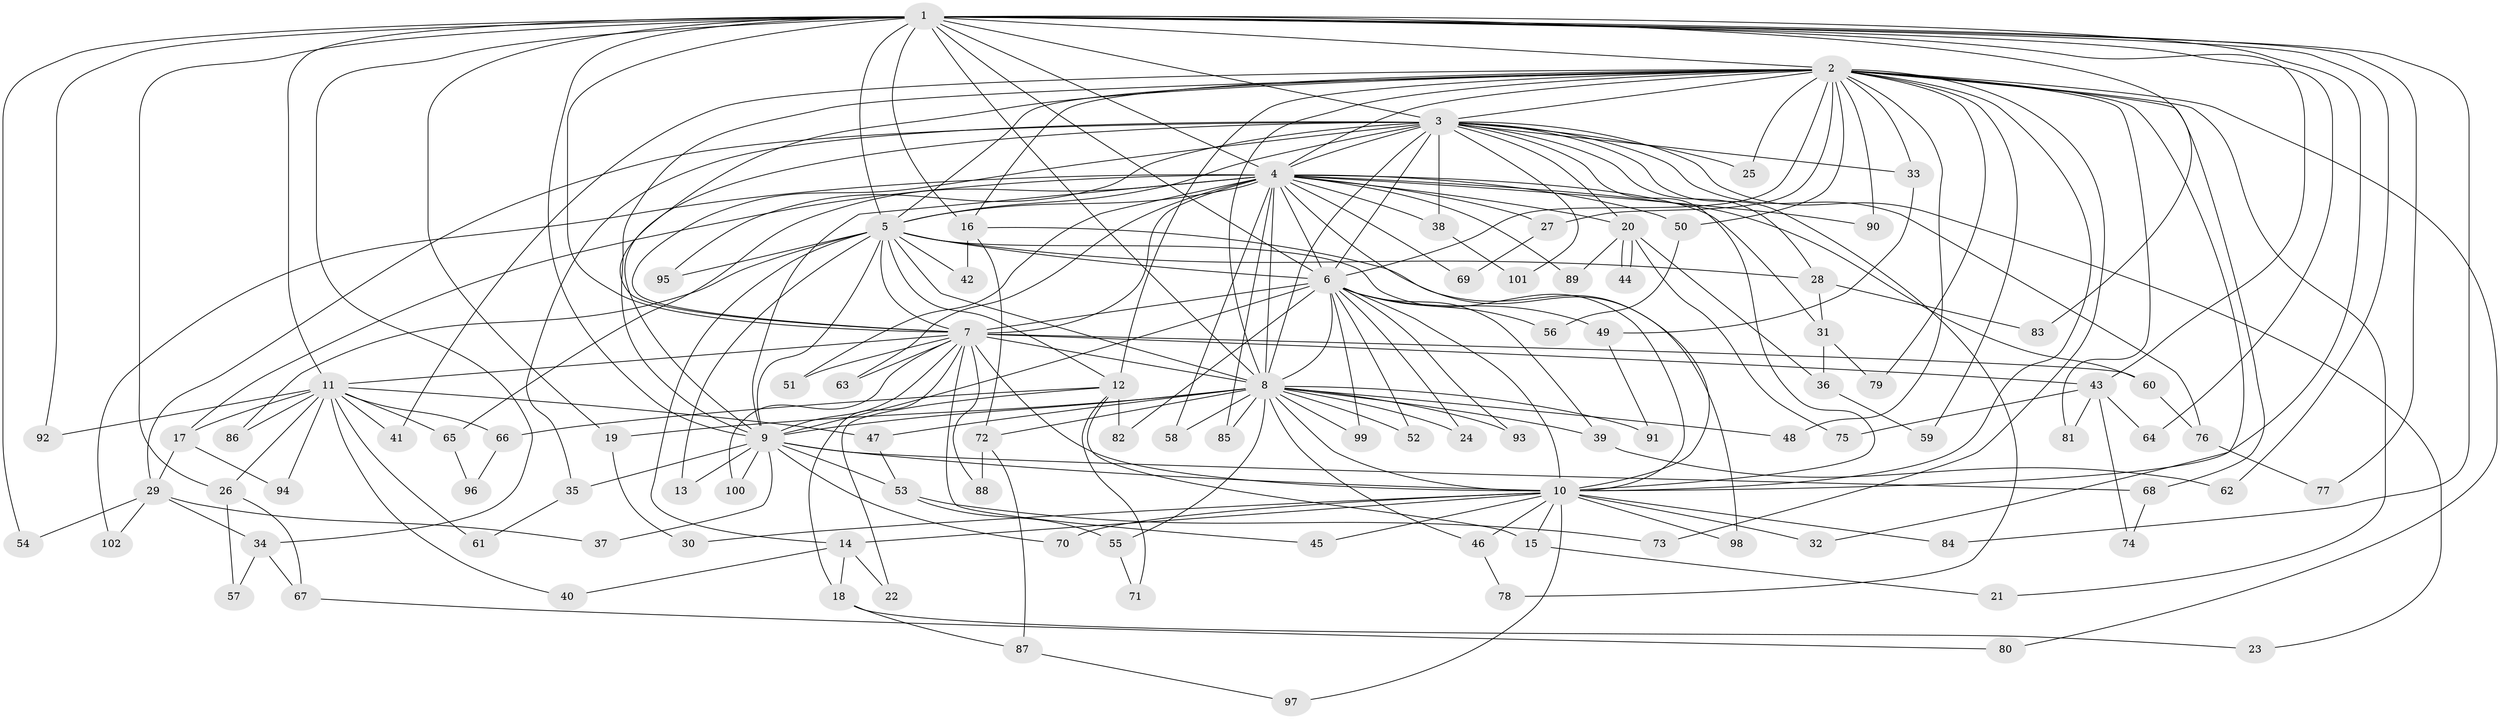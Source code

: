 // coarse degree distribution, {19: 0.03333333333333333, 14: 0.03333333333333333, 16: 0.03333333333333333, 10: 0.03333333333333333, 9: 0.06666666666666667, 11: 0.06666666666666667, 8: 0.03333333333333333, 5: 0.06666666666666667, 3: 0.06666666666666667, 4: 0.06666666666666667, 2: 0.4666666666666667, 1: 0.03333333333333333}
// Generated by graph-tools (version 1.1) at 2025/17/03/04/25 18:17:31]
// undirected, 102 vertices, 229 edges
graph export_dot {
graph [start="1"]
  node [color=gray90,style=filled];
  1;
  2;
  3;
  4;
  5;
  6;
  7;
  8;
  9;
  10;
  11;
  12;
  13;
  14;
  15;
  16;
  17;
  18;
  19;
  20;
  21;
  22;
  23;
  24;
  25;
  26;
  27;
  28;
  29;
  30;
  31;
  32;
  33;
  34;
  35;
  36;
  37;
  38;
  39;
  40;
  41;
  42;
  43;
  44;
  45;
  46;
  47;
  48;
  49;
  50;
  51;
  52;
  53;
  54;
  55;
  56;
  57;
  58;
  59;
  60;
  61;
  62;
  63;
  64;
  65;
  66;
  67;
  68;
  69;
  70;
  71;
  72;
  73;
  74;
  75;
  76;
  77;
  78;
  79;
  80;
  81;
  82;
  83;
  84;
  85;
  86;
  87;
  88;
  89;
  90;
  91;
  92;
  93;
  94;
  95;
  96;
  97;
  98;
  99;
  100;
  101;
  102;
  1 -- 2;
  1 -- 3;
  1 -- 4;
  1 -- 5;
  1 -- 6;
  1 -- 7;
  1 -- 8;
  1 -- 9;
  1 -- 10;
  1 -- 11;
  1 -- 16;
  1 -- 19;
  1 -- 26;
  1 -- 34;
  1 -- 43;
  1 -- 54;
  1 -- 62;
  1 -- 64;
  1 -- 77;
  1 -- 83;
  1 -- 84;
  1 -- 92;
  2 -- 3;
  2 -- 4;
  2 -- 5;
  2 -- 6;
  2 -- 7;
  2 -- 8;
  2 -- 9;
  2 -- 10;
  2 -- 12;
  2 -- 16;
  2 -- 21;
  2 -- 25;
  2 -- 27;
  2 -- 32;
  2 -- 33;
  2 -- 41;
  2 -- 48;
  2 -- 50;
  2 -- 59;
  2 -- 68;
  2 -- 73;
  2 -- 79;
  2 -- 80;
  2 -- 81;
  2 -- 90;
  3 -- 4;
  3 -- 5;
  3 -- 6;
  3 -- 7;
  3 -- 8;
  3 -- 9;
  3 -- 10;
  3 -- 20;
  3 -- 23;
  3 -- 25;
  3 -- 28;
  3 -- 29;
  3 -- 33;
  3 -- 35;
  3 -- 38;
  3 -- 76;
  3 -- 78;
  3 -- 95;
  3 -- 101;
  4 -- 5;
  4 -- 6;
  4 -- 7;
  4 -- 8;
  4 -- 9;
  4 -- 10;
  4 -- 17;
  4 -- 20;
  4 -- 27;
  4 -- 31;
  4 -- 38;
  4 -- 50;
  4 -- 51;
  4 -- 58;
  4 -- 60;
  4 -- 63;
  4 -- 65;
  4 -- 69;
  4 -- 85;
  4 -- 89;
  4 -- 90;
  4 -- 102;
  5 -- 6;
  5 -- 7;
  5 -- 8;
  5 -- 9;
  5 -- 10;
  5 -- 12;
  5 -- 13;
  5 -- 14;
  5 -- 28;
  5 -- 42;
  5 -- 86;
  5 -- 95;
  6 -- 7;
  6 -- 8;
  6 -- 9;
  6 -- 10;
  6 -- 24;
  6 -- 39;
  6 -- 49;
  6 -- 52;
  6 -- 56;
  6 -- 82;
  6 -- 93;
  6 -- 99;
  7 -- 8;
  7 -- 9;
  7 -- 10;
  7 -- 11;
  7 -- 18;
  7 -- 43;
  7 -- 45;
  7 -- 51;
  7 -- 60;
  7 -- 63;
  7 -- 88;
  7 -- 100;
  8 -- 9;
  8 -- 10;
  8 -- 19;
  8 -- 24;
  8 -- 39;
  8 -- 46;
  8 -- 47;
  8 -- 48;
  8 -- 52;
  8 -- 55;
  8 -- 58;
  8 -- 72;
  8 -- 85;
  8 -- 91;
  8 -- 93;
  8 -- 99;
  9 -- 10;
  9 -- 13;
  9 -- 35;
  9 -- 37;
  9 -- 53;
  9 -- 68;
  9 -- 70;
  9 -- 100;
  10 -- 14;
  10 -- 15;
  10 -- 30;
  10 -- 32;
  10 -- 45;
  10 -- 46;
  10 -- 70;
  10 -- 84;
  10 -- 97;
  10 -- 98;
  11 -- 17;
  11 -- 26;
  11 -- 40;
  11 -- 41;
  11 -- 47;
  11 -- 61;
  11 -- 65;
  11 -- 66;
  11 -- 86;
  11 -- 92;
  11 -- 94;
  12 -- 15;
  12 -- 22;
  12 -- 66;
  12 -- 71;
  12 -- 82;
  14 -- 18;
  14 -- 22;
  14 -- 40;
  15 -- 21;
  16 -- 42;
  16 -- 72;
  16 -- 98;
  17 -- 29;
  17 -- 94;
  18 -- 23;
  18 -- 87;
  19 -- 30;
  20 -- 36;
  20 -- 44;
  20 -- 44;
  20 -- 75;
  20 -- 89;
  26 -- 57;
  26 -- 67;
  27 -- 69;
  28 -- 31;
  28 -- 83;
  29 -- 34;
  29 -- 37;
  29 -- 54;
  29 -- 102;
  31 -- 36;
  31 -- 79;
  33 -- 49;
  34 -- 57;
  34 -- 67;
  35 -- 61;
  36 -- 59;
  38 -- 101;
  39 -- 62;
  43 -- 64;
  43 -- 74;
  43 -- 75;
  43 -- 81;
  46 -- 78;
  47 -- 53;
  49 -- 91;
  50 -- 56;
  53 -- 55;
  53 -- 73;
  55 -- 71;
  60 -- 76;
  65 -- 96;
  66 -- 96;
  67 -- 80;
  68 -- 74;
  72 -- 87;
  72 -- 88;
  76 -- 77;
  87 -- 97;
}
